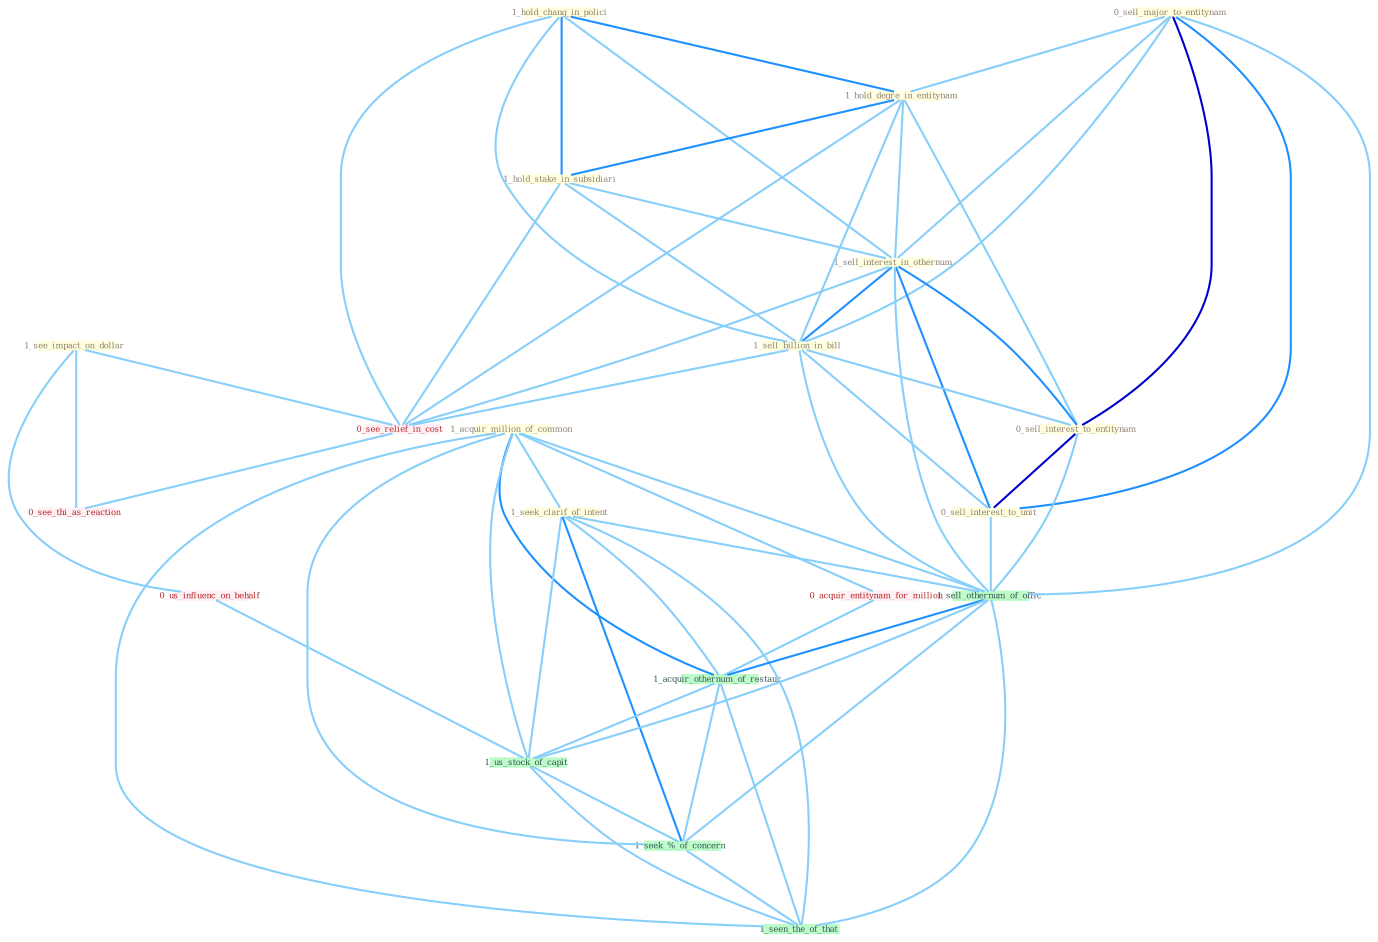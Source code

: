 Graph G{ 
    node
    [shape=polygon,style=filled,width=.5,height=.06,color="#BDFCC9",fixedsize=true,fontsize=4,
    fontcolor="#2f4f4f"];
    {node
    [color="#ffffe0", fontcolor="#8b7d6b"] "1_acquir_million_of_common " "1_seek_clarif_of_intent " "0_sell_major_to_entitynam " "1_hold_chang_in_polici " "1_hold_degre_in_entitynam " "1_hold_stake_in_subsidiari " "1_see_impact_on_dollar " "1_sell_interest_in_othernum " "1_sell_billion_in_bill " "0_sell_interest_to_entitynam " "0_sell_interest_to_unit "}
{node [color="#fff0f5", fontcolor="#b22222"] "0_acquir_entitynam_for_million " "0_us_influenc_on_behalf " "0_see_relief_in_cost " "0_see_thi_as_reaction "}
edge [color="#B0E2FF"];

	"1_acquir_million_of_common " -- "1_seek_clarif_of_intent " [w="1", color="#87cefa" ];
	"1_acquir_million_of_common " -- "0_acquir_entitynam_for_million " [w="1", color="#87cefa" ];
	"1_acquir_million_of_common " -- "1_sell_othernum_of_offic " [w="1", color="#87cefa" ];
	"1_acquir_million_of_common " -- "1_acquir_othernum_of_restaur " [w="2", color="#1e90ff" , len=0.8];
	"1_acquir_million_of_common " -- "1_us_stock_of_capit " [w="1", color="#87cefa" ];
	"1_acquir_million_of_common " -- "1_seek_%_of_concern " [w="1", color="#87cefa" ];
	"1_acquir_million_of_common " -- "1_seen_the_of_that " [w="1", color="#87cefa" ];
	"1_seek_clarif_of_intent " -- "1_sell_othernum_of_offic " [w="1", color="#87cefa" ];
	"1_seek_clarif_of_intent " -- "1_acquir_othernum_of_restaur " [w="1", color="#87cefa" ];
	"1_seek_clarif_of_intent " -- "1_us_stock_of_capit " [w="1", color="#87cefa" ];
	"1_seek_clarif_of_intent " -- "1_seek_%_of_concern " [w="2", color="#1e90ff" , len=0.8];
	"1_seek_clarif_of_intent " -- "1_seen_the_of_that " [w="1", color="#87cefa" ];
	"0_sell_major_to_entitynam " -- "1_hold_degre_in_entitynam " [w="1", color="#87cefa" ];
	"0_sell_major_to_entitynam " -- "1_sell_interest_in_othernum " [w="1", color="#87cefa" ];
	"0_sell_major_to_entitynam " -- "1_sell_billion_in_bill " [w="1", color="#87cefa" ];
	"0_sell_major_to_entitynam " -- "0_sell_interest_to_entitynam " [w="3", color="#0000cd" , len=0.6];
	"0_sell_major_to_entitynam " -- "0_sell_interest_to_unit " [w="2", color="#1e90ff" , len=0.8];
	"0_sell_major_to_entitynam " -- "1_sell_othernum_of_offic " [w="1", color="#87cefa" ];
	"1_hold_chang_in_polici " -- "1_hold_degre_in_entitynam " [w="2", color="#1e90ff" , len=0.8];
	"1_hold_chang_in_polici " -- "1_hold_stake_in_subsidiari " [w="2", color="#1e90ff" , len=0.8];
	"1_hold_chang_in_polici " -- "1_sell_interest_in_othernum " [w="1", color="#87cefa" ];
	"1_hold_chang_in_polici " -- "1_sell_billion_in_bill " [w="1", color="#87cefa" ];
	"1_hold_chang_in_polici " -- "0_see_relief_in_cost " [w="1", color="#87cefa" ];
	"1_hold_degre_in_entitynam " -- "1_hold_stake_in_subsidiari " [w="2", color="#1e90ff" , len=0.8];
	"1_hold_degre_in_entitynam " -- "1_sell_interest_in_othernum " [w="1", color="#87cefa" ];
	"1_hold_degre_in_entitynam " -- "1_sell_billion_in_bill " [w="1", color="#87cefa" ];
	"1_hold_degre_in_entitynam " -- "0_sell_interest_to_entitynam " [w="1", color="#87cefa" ];
	"1_hold_degre_in_entitynam " -- "0_see_relief_in_cost " [w="1", color="#87cefa" ];
	"1_hold_stake_in_subsidiari " -- "1_sell_interest_in_othernum " [w="1", color="#87cefa" ];
	"1_hold_stake_in_subsidiari " -- "1_sell_billion_in_bill " [w="1", color="#87cefa" ];
	"1_hold_stake_in_subsidiari " -- "0_see_relief_in_cost " [w="1", color="#87cefa" ];
	"1_see_impact_on_dollar " -- "0_us_influenc_on_behalf " [w="1", color="#87cefa" ];
	"1_see_impact_on_dollar " -- "0_see_relief_in_cost " [w="1", color="#87cefa" ];
	"1_see_impact_on_dollar " -- "0_see_thi_as_reaction " [w="1", color="#87cefa" ];
	"1_sell_interest_in_othernum " -- "1_sell_billion_in_bill " [w="2", color="#1e90ff" , len=0.8];
	"1_sell_interest_in_othernum " -- "0_sell_interest_to_entitynam " [w="2", color="#1e90ff" , len=0.8];
	"1_sell_interest_in_othernum " -- "0_sell_interest_to_unit " [w="2", color="#1e90ff" , len=0.8];
	"1_sell_interest_in_othernum " -- "1_sell_othernum_of_offic " [w="1", color="#87cefa" ];
	"1_sell_interest_in_othernum " -- "0_see_relief_in_cost " [w="1", color="#87cefa" ];
	"1_sell_billion_in_bill " -- "0_sell_interest_to_entitynam " [w="1", color="#87cefa" ];
	"1_sell_billion_in_bill " -- "0_sell_interest_to_unit " [w="1", color="#87cefa" ];
	"1_sell_billion_in_bill " -- "1_sell_othernum_of_offic " [w="1", color="#87cefa" ];
	"1_sell_billion_in_bill " -- "0_see_relief_in_cost " [w="1", color="#87cefa" ];
	"0_sell_interest_to_entitynam " -- "0_sell_interest_to_unit " [w="3", color="#0000cd" , len=0.6];
	"0_sell_interest_to_entitynam " -- "1_sell_othernum_of_offic " [w="1", color="#87cefa" ];
	"0_sell_interest_to_unit " -- "1_sell_othernum_of_offic " [w="1", color="#87cefa" ];
	"0_acquir_entitynam_for_million " -- "1_acquir_othernum_of_restaur " [w="1", color="#87cefa" ];
	"1_sell_othernum_of_offic " -- "1_acquir_othernum_of_restaur " [w="2", color="#1e90ff" , len=0.8];
	"1_sell_othernum_of_offic " -- "1_us_stock_of_capit " [w="1", color="#87cefa" ];
	"1_sell_othernum_of_offic " -- "1_seek_%_of_concern " [w="1", color="#87cefa" ];
	"1_sell_othernum_of_offic " -- "1_seen_the_of_that " [w="1", color="#87cefa" ];
	"0_us_influenc_on_behalf " -- "1_us_stock_of_capit " [w="1", color="#87cefa" ];
	"0_see_relief_in_cost " -- "0_see_thi_as_reaction " [w="1", color="#87cefa" ];
	"1_acquir_othernum_of_restaur " -- "1_us_stock_of_capit " [w="1", color="#87cefa" ];
	"1_acquir_othernum_of_restaur " -- "1_seek_%_of_concern " [w="1", color="#87cefa" ];
	"1_acquir_othernum_of_restaur " -- "1_seen_the_of_that " [w="1", color="#87cefa" ];
	"1_us_stock_of_capit " -- "1_seek_%_of_concern " [w="1", color="#87cefa" ];
	"1_us_stock_of_capit " -- "1_seen_the_of_that " [w="1", color="#87cefa" ];
	"1_seek_%_of_concern " -- "1_seen_the_of_that " [w="1", color="#87cefa" ];
}